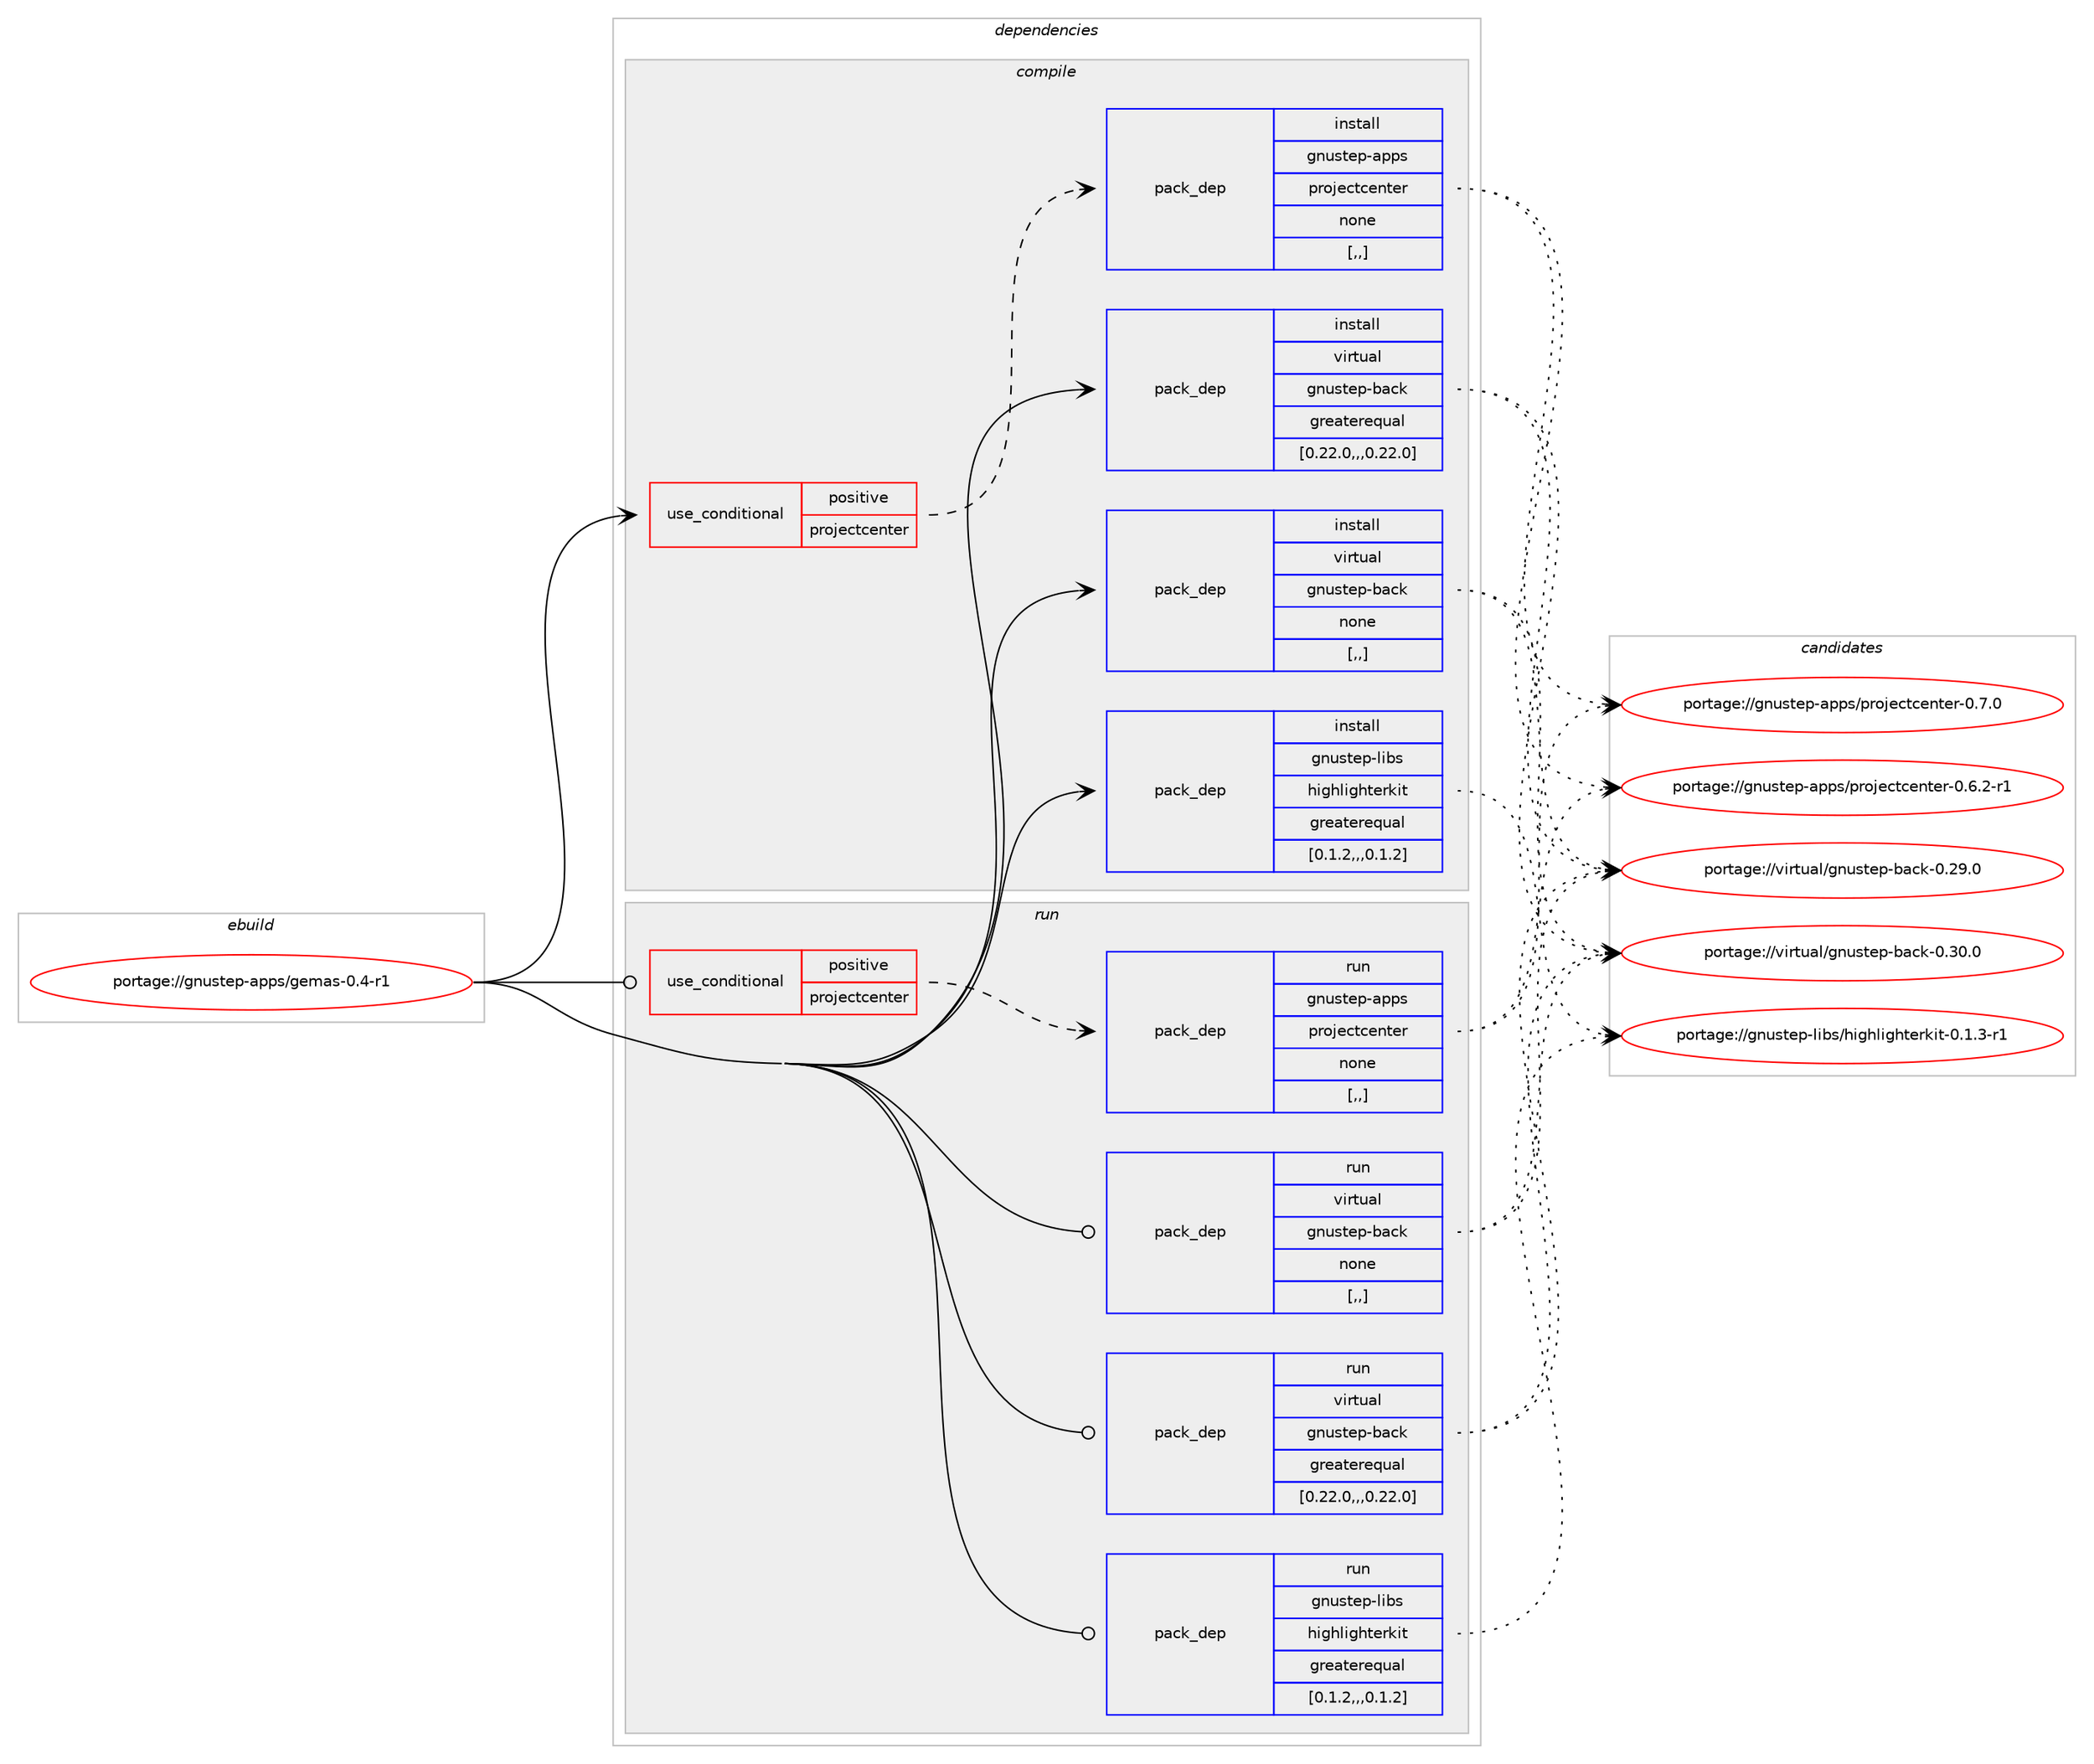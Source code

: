 digraph prolog {

# *************
# Graph options
# *************

newrank=true;
concentrate=true;
compound=true;
graph [rankdir=LR,fontname=Helvetica,fontsize=10,ranksep=1.5];#, ranksep=2.5, nodesep=0.2];
edge  [arrowhead=vee];
node  [fontname=Helvetica,fontsize=10];

# **********
# The ebuild
# **********

subgraph cluster_leftcol {
color=gray;
rank=same;
label=<<i>ebuild</i>>;
id [label="portage://gnustep-apps/gemas-0.4-r1", color=red, width=4, href="../gnustep-apps/gemas-0.4-r1.svg"];
}

# ****************
# The dependencies
# ****************

subgraph cluster_midcol {
color=gray;
label=<<i>dependencies</i>>;
subgraph cluster_compile {
fillcolor="#eeeeee";
style=filled;
label=<<i>compile</i>>;
subgraph cond65579 {
dependency239944 [label=<<TABLE BORDER="0" CELLBORDER="1" CELLSPACING="0" CELLPADDING="4"><TR><TD ROWSPAN="3" CELLPADDING="10">use_conditional</TD></TR><TR><TD>positive</TD></TR><TR><TD>projectcenter</TD></TR></TABLE>>, shape=none, color=red];
subgraph pack172819 {
dependency239945 [label=<<TABLE BORDER="0" CELLBORDER="1" CELLSPACING="0" CELLPADDING="4" WIDTH="220"><TR><TD ROWSPAN="6" CELLPADDING="30">pack_dep</TD></TR><TR><TD WIDTH="110">install</TD></TR><TR><TD>gnustep-apps</TD></TR><TR><TD>projectcenter</TD></TR><TR><TD>none</TD></TR><TR><TD>[,,]</TD></TR></TABLE>>, shape=none, color=blue];
}
dependency239944:e -> dependency239945:w [weight=20,style="dashed",arrowhead="vee"];
}
id:e -> dependency239944:w [weight=20,style="solid",arrowhead="vee"];
subgraph pack172820 {
dependency239946 [label=<<TABLE BORDER="0" CELLBORDER="1" CELLSPACING="0" CELLPADDING="4" WIDTH="220"><TR><TD ROWSPAN="6" CELLPADDING="30">pack_dep</TD></TR><TR><TD WIDTH="110">install</TD></TR><TR><TD>gnustep-libs</TD></TR><TR><TD>highlighterkit</TD></TR><TR><TD>greaterequal</TD></TR><TR><TD>[0.1.2,,,0.1.2]</TD></TR></TABLE>>, shape=none, color=blue];
}
id:e -> dependency239946:w [weight=20,style="solid",arrowhead="vee"];
subgraph pack172821 {
dependency239947 [label=<<TABLE BORDER="0" CELLBORDER="1" CELLSPACING="0" CELLPADDING="4" WIDTH="220"><TR><TD ROWSPAN="6" CELLPADDING="30">pack_dep</TD></TR><TR><TD WIDTH="110">install</TD></TR><TR><TD>virtual</TD></TR><TR><TD>gnustep-back</TD></TR><TR><TD>greaterequal</TD></TR><TR><TD>[0.22.0,,,0.22.0]</TD></TR></TABLE>>, shape=none, color=blue];
}
id:e -> dependency239947:w [weight=20,style="solid",arrowhead="vee"];
subgraph pack172822 {
dependency239948 [label=<<TABLE BORDER="0" CELLBORDER="1" CELLSPACING="0" CELLPADDING="4" WIDTH="220"><TR><TD ROWSPAN="6" CELLPADDING="30">pack_dep</TD></TR><TR><TD WIDTH="110">install</TD></TR><TR><TD>virtual</TD></TR><TR><TD>gnustep-back</TD></TR><TR><TD>none</TD></TR><TR><TD>[,,]</TD></TR></TABLE>>, shape=none, color=blue];
}
id:e -> dependency239948:w [weight=20,style="solid",arrowhead="vee"];
}
subgraph cluster_compileandrun {
fillcolor="#eeeeee";
style=filled;
label=<<i>compile and run</i>>;
}
subgraph cluster_run {
fillcolor="#eeeeee";
style=filled;
label=<<i>run</i>>;
subgraph cond65580 {
dependency239949 [label=<<TABLE BORDER="0" CELLBORDER="1" CELLSPACING="0" CELLPADDING="4"><TR><TD ROWSPAN="3" CELLPADDING="10">use_conditional</TD></TR><TR><TD>positive</TD></TR><TR><TD>projectcenter</TD></TR></TABLE>>, shape=none, color=red];
subgraph pack172823 {
dependency239950 [label=<<TABLE BORDER="0" CELLBORDER="1" CELLSPACING="0" CELLPADDING="4" WIDTH="220"><TR><TD ROWSPAN="6" CELLPADDING="30">pack_dep</TD></TR><TR><TD WIDTH="110">run</TD></TR><TR><TD>gnustep-apps</TD></TR><TR><TD>projectcenter</TD></TR><TR><TD>none</TD></TR><TR><TD>[,,]</TD></TR></TABLE>>, shape=none, color=blue];
}
dependency239949:e -> dependency239950:w [weight=20,style="dashed",arrowhead="vee"];
}
id:e -> dependency239949:w [weight=20,style="solid",arrowhead="odot"];
subgraph pack172824 {
dependency239951 [label=<<TABLE BORDER="0" CELLBORDER="1" CELLSPACING="0" CELLPADDING="4" WIDTH="220"><TR><TD ROWSPAN="6" CELLPADDING="30">pack_dep</TD></TR><TR><TD WIDTH="110">run</TD></TR><TR><TD>gnustep-libs</TD></TR><TR><TD>highlighterkit</TD></TR><TR><TD>greaterequal</TD></TR><TR><TD>[0.1.2,,,0.1.2]</TD></TR></TABLE>>, shape=none, color=blue];
}
id:e -> dependency239951:w [weight=20,style="solid",arrowhead="odot"];
subgraph pack172825 {
dependency239952 [label=<<TABLE BORDER="0" CELLBORDER="1" CELLSPACING="0" CELLPADDING="4" WIDTH="220"><TR><TD ROWSPAN="6" CELLPADDING="30">pack_dep</TD></TR><TR><TD WIDTH="110">run</TD></TR><TR><TD>virtual</TD></TR><TR><TD>gnustep-back</TD></TR><TR><TD>greaterequal</TD></TR><TR><TD>[0.22.0,,,0.22.0]</TD></TR></TABLE>>, shape=none, color=blue];
}
id:e -> dependency239952:w [weight=20,style="solid",arrowhead="odot"];
subgraph pack172826 {
dependency239953 [label=<<TABLE BORDER="0" CELLBORDER="1" CELLSPACING="0" CELLPADDING="4" WIDTH="220"><TR><TD ROWSPAN="6" CELLPADDING="30">pack_dep</TD></TR><TR><TD WIDTH="110">run</TD></TR><TR><TD>virtual</TD></TR><TR><TD>gnustep-back</TD></TR><TR><TD>none</TD></TR><TR><TD>[,,]</TD></TR></TABLE>>, shape=none, color=blue];
}
id:e -> dependency239953:w [weight=20,style="solid",arrowhead="odot"];
}
}

# **************
# The candidates
# **************

subgraph cluster_choices {
rank=same;
color=gray;
label=<<i>candidates</i>>;

subgraph choice172819 {
color=black;
nodesep=1;
choice1031101171151161011124597112112115471121141111061019911699101110116101114454846554648 [label="portage://gnustep-apps/projectcenter-0.7.0", color=red, width=4,href="../gnustep-apps/projectcenter-0.7.0.svg"];
choice10311011711511610111245971121121154711211411110610199116991011101161011144548465446504511449 [label="portage://gnustep-apps/projectcenter-0.6.2-r1", color=red, width=4,href="../gnustep-apps/projectcenter-0.6.2-r1.svg"];
dependency239945:e -> choice1031101171151161011124597112112115471121141111061019911699101110116101114454846554648:w [style=dotted,weight="100"];
dependency239945:e -> choice10311011711511610111245971121121154711211411110610199116991011101161011144548465446504511449:w [style=dotted,weight="100"];
}
subgraph choice172820 {
color=black;
nodesep=1;
choice1031101171151161011124510810598115471041051031041081051031041161011141071051164548464946514511449 [label="portage://gnustep-libs/highlighterkit-0.1.3-r1", color=red, width=4,href="../gnustep-libs/highlighterkit-0.1.3-r1.svg"];
dependency239946:e -> choice1031101171151161011124510810598115471041051031041081051031041161011141071051164548464946514511449:w [style=dotted,weight="100"];
}
subgraph choice172821 {
color=black;
nodesep=1;
choice11810511411611797108471031101171151161011124598979910745484651484648 [label="portage://virtual/gnustep-back-0.30.0", color=red, width=4,href="../virtual/gnustep-back-0.30.0.svg"];
choice11810511411611797108471031101171151161011124598979910745484650574648 [label="portage://virtual/gnustep-back-0.29.0", color=red, width=4,href="../virtual/gnustep-back-0.29.0.svg"];
dependency239947:e -> choice11810511411611797108471031101171151161011124598979910745484651484648:w [style=dotted,weight="100"];
dependency239947:e -> choice11810511411611797108471031101171151161011124598979910745484650574648:w [style=dotted,weight="100"];
}
subgraph choice172822 {
color=black;
nodesep=1;
choice11810511411611797108471031101171151161011124598979910745484651484648 [label="portage://virtual/gnustep-back-0.30.0", color=red, width=4,href="../virtual/gnustep-back-0.30.0.svg"];
choice11810511411611797108471031101171151161011124598979910745484650574648 [label="portage://virtual/gnustep-back-0.29.0", color=red, width=4,href="../virtual/gnustep-back-0.29.0.svg"];
dependency239948:e -> choice11810511411611797108471031101171151161011124598979910745484651484648:w [style=dotted,weight="100"];
dependency239948:e -> choice11810511411611797108471031101171151161011124598979910745484650574648:w [style=dotted,weight="100"];
}
subgraph choice172823 {
color=black;
nodesep=1;
choice1031101171151161011124597112112115471121141111061019911699101110116101114454846554648 [label="portage://gnustep-apps/projectcenter-0.7.0", color=red, width=4,href="../gnustep-apps/projectcenter-0.7.0.svg"];
choice10311011711511610111245971121121154711211411110610199116991011101161011144548465446504511449 [label="portage://gnustep-apps/projectcenter-0.6.2-r1", color=red, width=4,href="../gnustep-apps/projectcenter-0.6.2-r1.svg"];
dependency239950:e -> choice1031101171151161011124597112112115471121141111061019911699101110116101114454846554648:w [style=dotted,weight="100"];
dependency239950:e -> choice10311011711511610111245971121121154711211411110610199116991011101161011144548465446504511449:w [style=dotted,weight="100"];
}
subgraph choice172824 {
color=black;
nodesep=1;
choice1031101171151161011124510810598115471041051031041081051031041161011141071051164548464946514511449 [label="portage://gnustep-libs/highlighterkit-0.1.3-r1", color=red, width=4,href="../gnustep-libs/highlighterkit-0.1.3-r1.svg"];
dependency239951:e -> choice1031101171151161011124510810598115471041051031041081051031041161011141071051164548464946514511449:w [style=dotted,weight="100"];
}
subgraph choice172825 {
color=black;
nodesep=1;
choice11810511411611797108471031101171151161011124598979910745484651484648 [label="portage://virtual/gnustep-back-0.30.0", color=red, width=4,href="../virtual/gnustep-back-0.30.0.svg"];
choice11810511411611797108471031101171151161011124598979910745484650574648 [label="portage://virtual/gnustep-back-0.29.0", color=red, width=4,href="../virtual/gnustep-back-0.29.0.svg"];
dependency239952:e -> choice11810511411611797108471031101171151161011124598979910745484651484648:w [style=dotted,weight="100"];
dependency239952:e -> choice11810511411611797108471031101171151161011124598979910745484650574648:w [style=dotted,weight="100"];
}
subgraph choice172826 {
color=black;
nodesep=1;
choice11810511411611797108471031101171151161011124598979910745484651484648 [label="portage://virtual/gnustep-back-0.30.0", color=red, width=4,href="../virtual/gnustep-back-0.30.0.svg"];
choice11810511411611797108471031101171151161011124598979910745484650574648 [label="portage://virtual/gnustep-back-0.29.0", color=red, width=4,href="../virtual/gnustep-back-0.29.0.svg"];
dependency239953:e -> choice11810511411611797108471031101171151161011124598979910745484651484648:w [style=dotted,weight="100"];
dependency239953:e -> choice11810511411611797108471031101171151161011124598979910745484650574648:w [style=dotted,weight="100"];
}
}

}
